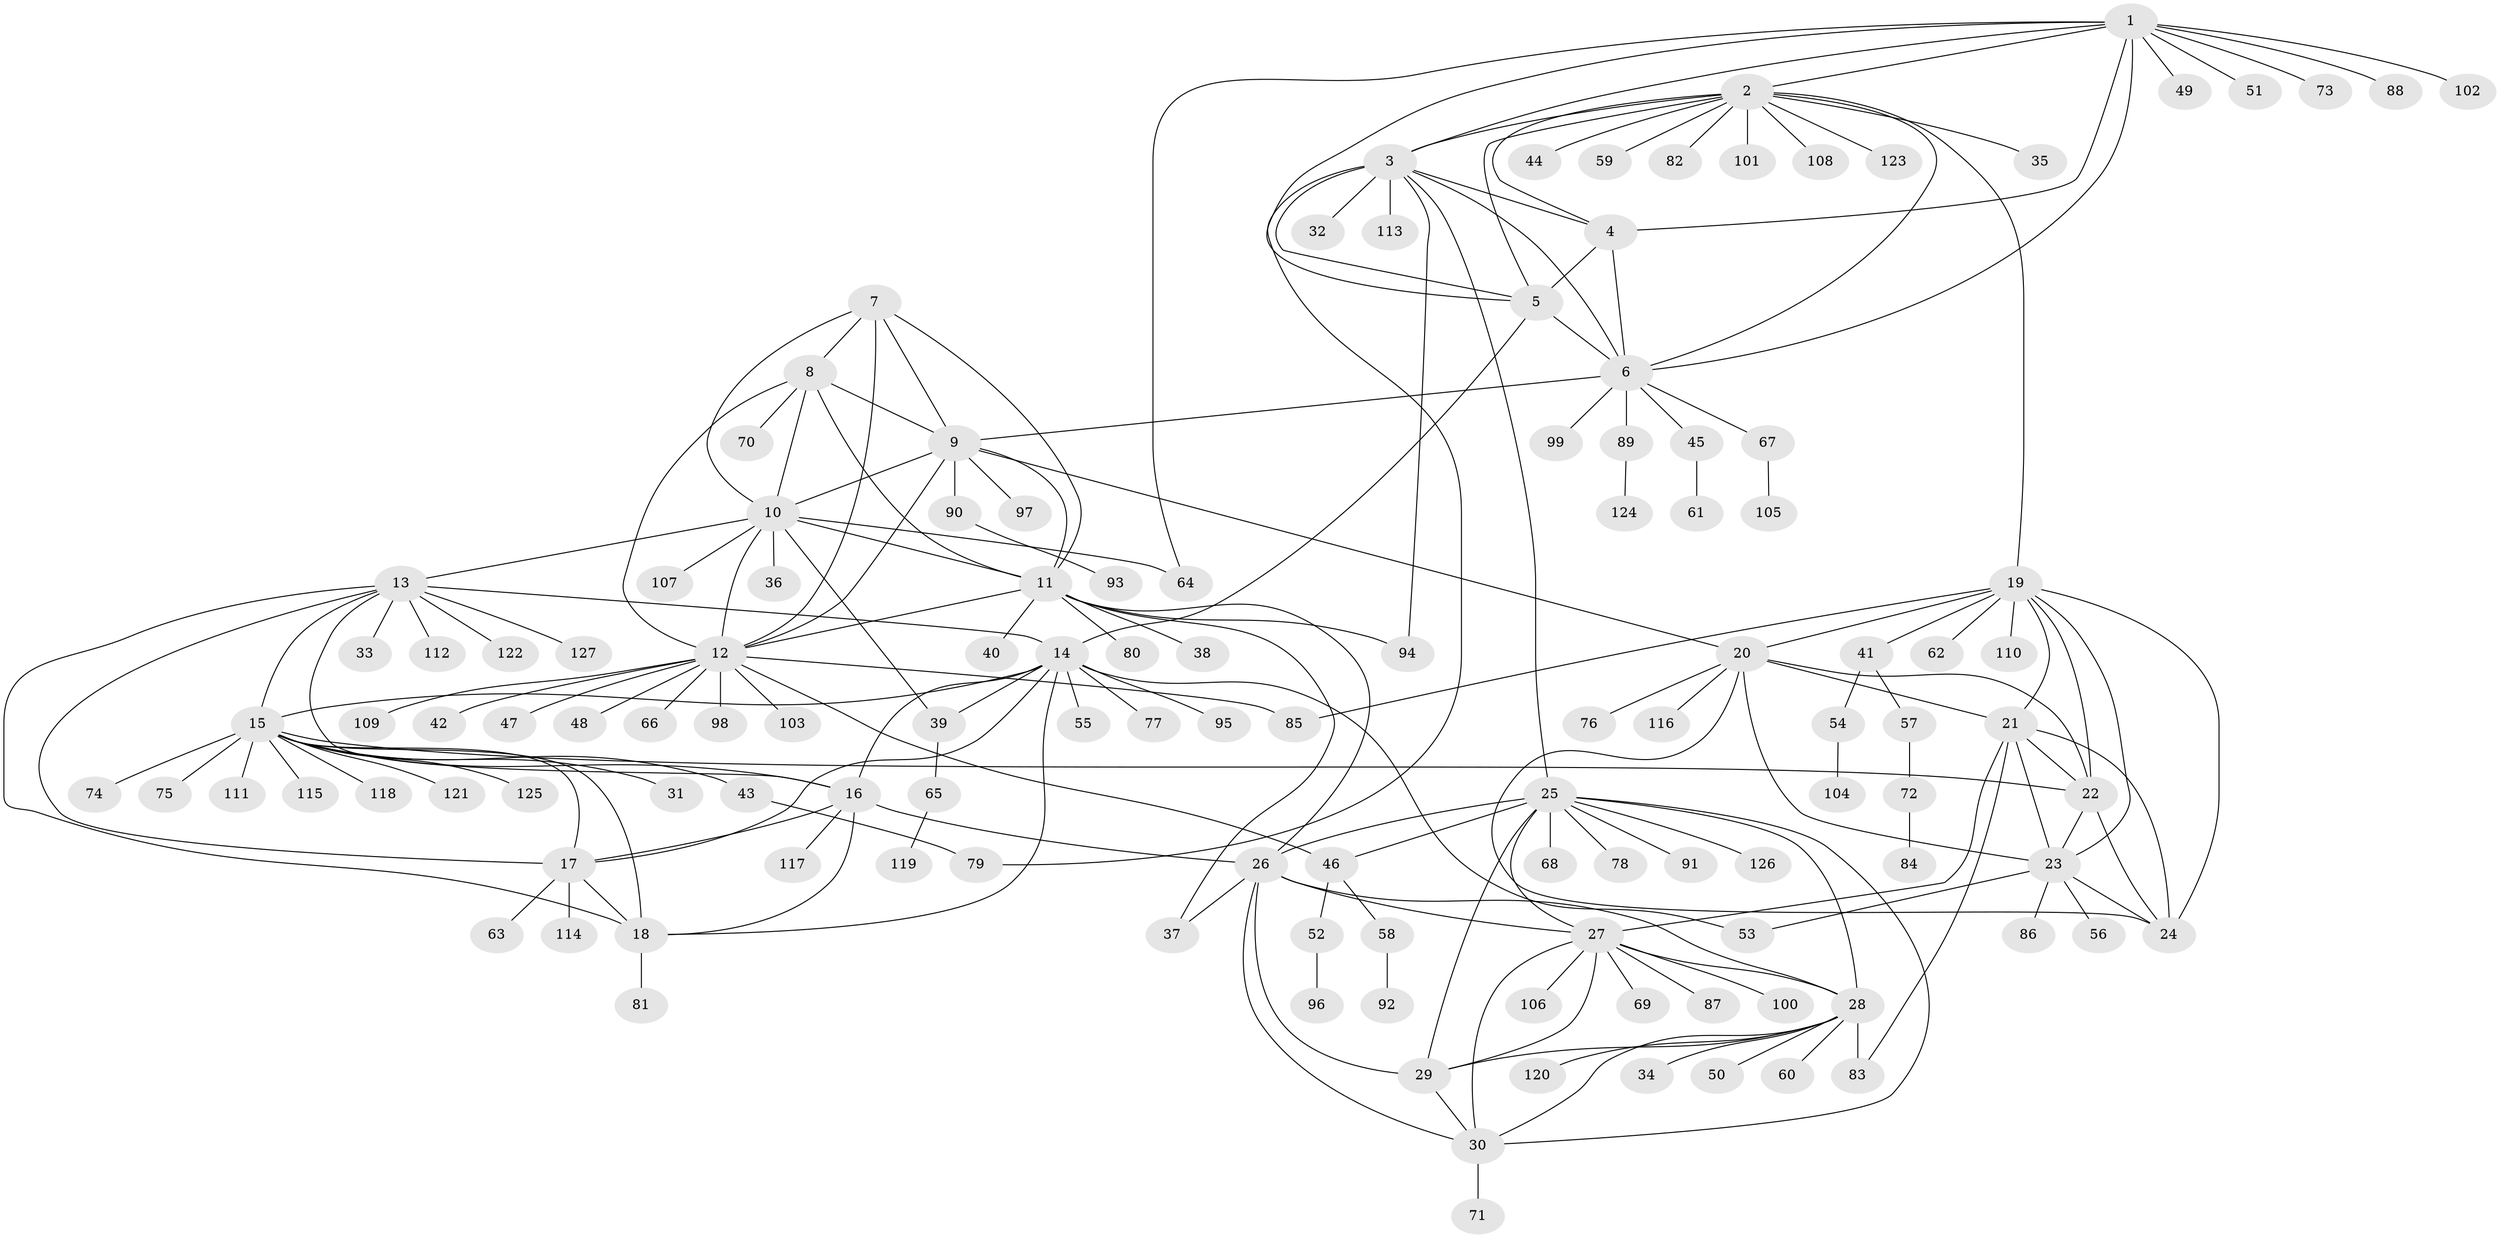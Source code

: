 // Generated by graph-tools (version 1.1) at 2025/02/03/09/25 03:02:37]
// undirected, 127 vertices, 191 edges
graph export_dot {
graph [start="1"]
  node [color=gray90,style=filled];
  1;
  2;
  3;
  4;
  5;
  6;
  7;
  8;
  9;
  10;
  11;
  12;
  13;
  14;
  15;
  16;
  17;
  18;
  19;
  20;
  21;
  22;
  23;
  24;
  25;
  26;
  27;
  28;
  29;
  30;
  31;
  32;
  33;
  34;
  35;
  36;
  37;
  38;
  39;
  40;
  41;
  42;
  43;
  44;
  45;
  46;
  47;
  48;
  49;
  50;
  51;
  52;
  53;
  54;
  55;
  56;
  57;
  58;
  59;
  60;
  61;
  62;
  63;
  64;
  65;
  66;
  67;
  68;
  69;
  70;
  71;
  72;
  73;
  74;
  75;
  76;
  77;
  78;
  79;
  80;
  81;
  82;
  83;
  84;
  85;
  86;
  87;
  88;
  89;
  90;
  91;
  92;
  93;
  94;
  95;
  96;
  97;
  98;
  99;
  100;
  101;
  102;
  103;
  104;
  105;
  106;
  107;
  108;
  109;
  110;
  111;
  112;
  113;
  114;
  115;
  116;
  117;
  118;
  119;
  120;
  121;
  122;
  123;
  124;
  125;
  126;
  127;
  1 -- 2;
  1 -- 3;
  1 -- 4;
  1 -- 5;
  1 -- 6;
  1 -- 49;
  1 -- 51;
  1 -- 64;
  1 -- 73;
  1 -- 88;
  1 -- 102;
  2 -- 3;
  2 -- 4;
  2 -- 5;
  2 -- 6;
  2 -- 19;
  2 -- 35;
  2 -- 44;
  2 -- 59;
  2 -- 82;
  2 -- 101;
  2 -- 108;
  2 -- 123;
  3 -- 4;
  3 -- 5;
  3 -- 6;
  3 -- 25;
  3 -- 32;
  3 -- 79;
  3 -- 94;
  3 -- 113;
  4 -- 5;
  4 -- 6;
  5 -- 6;
  5 -- 14;
  6 -- 9;
  6 -- 45;
  6 -- 67;
  6 -- 89;
  6 -- 99;
  7 -- 8;
  7 -- 9;
  7 -- 10;
  7 -- 11;
  7 -- 12;
  8 -- 9;
  8 -- 10;
  8 -- 11;
  8 -- 12;
  8 -- 70;
  9 -- 10;
  9 -- 11;
  9 -- 12;
  9 -- 20;
  9 -- 90;
  9 -- 97;
  10 -- 11;
  10 -- 12;
  10 -- 13;
  10 -- 36;
  10 -- 39;
  10 -- 64;
  10 -- 107;
  11 -- 12;
  11 -- 26;
  11 -- 37;
  11 -- 38;
  11 -- 40;
  11 -- 80;
  11 -- 94;
  12 -- 42;
  12 -- 46;
  12 -- 47;
  12 -- 48;
  12 -- 66;
  12 -- 85;
  12 -- 98;
  12 -- 103;
  12 -- 109;
  13 -- 14;
  13 -- 15;
  13 -- 16;
  13 -- 17;
  13 -- 18;
  13 -- 33;
  13 -- 112;
  13 -- 122;
  13 -- 127;
  14 -- 15;
  14 -- 16;
  14 -- 17;
  14 -- 18;
  14 -- 39;
  14 -- 53;
  14 -- 55;
  14 -- 77;
  14 -- 95;
  15 -- 16;
  15 -- 17;
  15 -- 18;
  15 -- 22;
  15 -- 31;
  15 -- 43;
  15 -- 74;
  15 -- 75;
  15 -- 111;
  15 -- 115;
  15 -- 118;
  15 -- 121;
  15 -- 125;
  16 -- 17;
  16 -- 18;
  16 -- 26;
  16 -- 117;
  17 -- 18;
  17 -- 63;
  17 -- 114;
  18 -- 81;
  19 -- 20;
  19 -- 21;
  19 -- 22;
  19 -- 23;
  19 -- 24;
  19 -- 41;
  19 -- 62;
  19 -- 85;
  19 -- 110;
  20 -- 21;
  20 -- 22;
  20 -- 23;
  20 -- 24;
  20 -- 76;
  20 -- 116;
  21 -- 22;
  21 -- 23;
  21 -- 24;
  21 -- 27;
  21 -- 83;
  22 -- 23;
  22 -- 24;
  23 -- 24;
  23 -- 53;
  23 -- 56;
  23 -- 86;
  25 -- 26;
  25 -- 27;
  25 -- 28;
  25 -- 29;
  25 -- 30;
  25 -- 46;
  25 -- 68;
  25 -- 78;
  25 -- 91;
  25 -- 126;
  26 -- 27;
  26 -- 28;
  26 -- 29;
  26 -- 30;
  26 -- 37;
  27 -- 28;
  27 -- 29;
  27 -- 30;
  27 -- 69;
  27 -- 87;
  27 -- 100;
  27 -- 106;
  28 -- 29;
  28 -- 30;
  28 -- 34;
  28 -- 50;
  28 -- 60;
  28 -- 83;
  28 -- 120;
  29 -- 30;
  30 -- 71;
  39 -- 65;
  41 -- 54;
  41 -- 57;
  43 -- 79;
  45 -- 61;
  46 -- 52;
  46 -- 58;
  52 -- 96;
  54 -- 104;
  57 -- 72;
  58 -- 92;
  65 -- 119;
  67 -- 105;
  72 -- 84;
  89 -- 124;
  90 -- 93;
}
